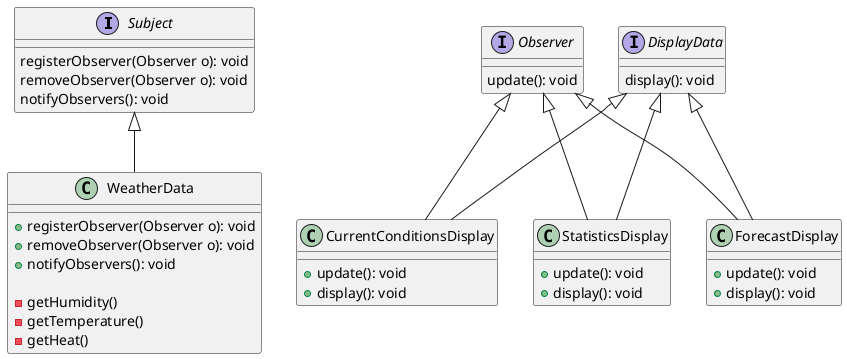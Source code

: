 @startuml

interface Subject {
    registerObserver(Observer o): void
    removeObserver(Observer o): void
    notifyObservers(): void
}

interface Observer {
    update(): void
}

interface DisplayData {
    display(): void
}

Subject <|-- WeatherData

class WeatherData {
    + registerObserver(Observer o): void
    + removeObserver(Observer o): void
    + notifyObservers(): void

    - getHumidity()
    - getTemperature()
    - getHeat()
}

class CurrentConditionsDisplay {
    + update(): void
    + display(): void
}

class StatisticsDisplay {
    + update(): void
    + display(): void
}
class ForecastDisplay {
    + update(): void
    + display(): void
}



Observer <|-- CurrentConditionsDisplay
Observer <|-- StatisticsDisplay
Observer <|-- ForecastDisplay

DisplayData <|-- CurrentConditionsDisplay
DisplayData <|-- StatisticsDisplay
DisplayData <|-- ForecastDisplay

@enduml